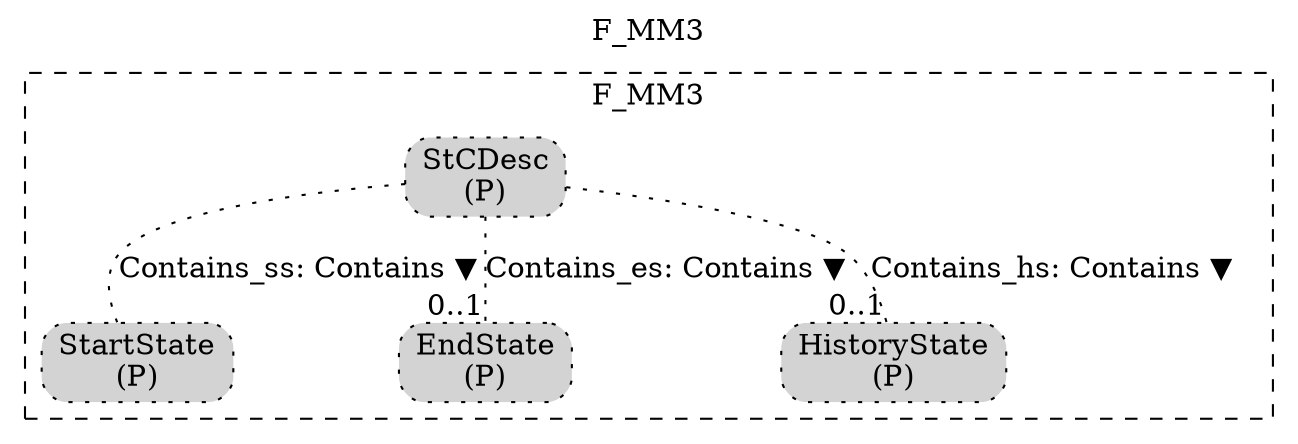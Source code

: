 digraph {graph[label=F_MM3,labelloc=tl,labelfontsize=12];
subgraph cluster_F_MM3{style=dashed;label=F_MM3;
"PStCDesc"[shape=box,fillcolor=lightgray,style ="rounded,filled,dotted",label=<StCDesc<br/>(P)>];
"PStartState"[shape=box,fillcolor=lightgray,style ="rounded,filled,dotted",label=<StartState<br/>(P)>];
"PEndState"[shape=box,fillcolor=lightgray,style ="rounded,filled,dotted",label=<EndState<br/>(P)>];
"PHistoryState"[shape=box,fillcolor=lightgray,style ="rounded,filled,dotted",label=<HistoryState<br/>(P)>];

"PStCDesc"->"PEndState"[label="Contains_es: Contains ▼",dir=none,taillabel="",headlabel="0..1",style=dotted];
"PStCDesc"->"PStartState"[label="Contains_ss: Contains ▼",dir=none,taillabel="",headlabel="",style=dotted];
"PStCDesc"->"PHistoryState"[label="Contains_hs: Contains ▼",dir=none,taillabel="",headlabel="0..1",style=dotted];

}




}